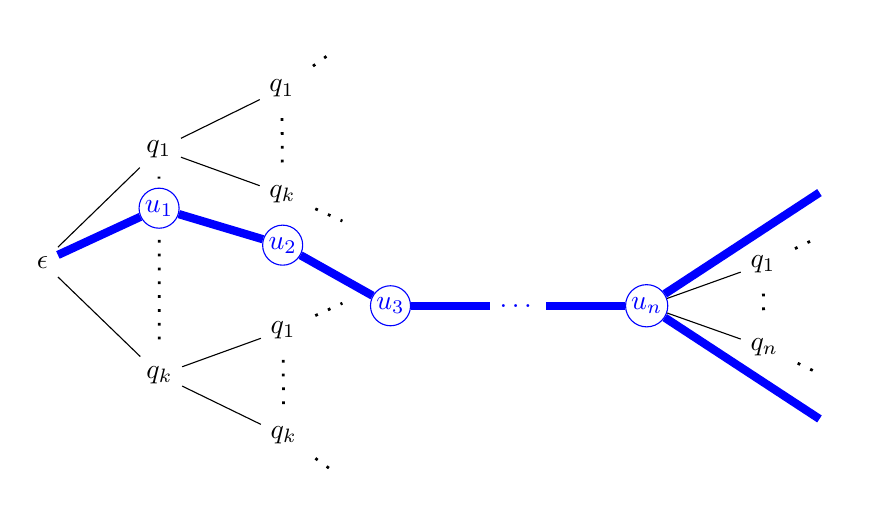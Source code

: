 \begin{tikzpicture}
  [
    pathnode/.style = {
      circle, 
      draw, 
      inner sep = 1pt,
      blue
    },
    pathedge/.style = {
      line width = 3pt,
      draw,
      blue
    },
    ellipsisline/.style = {
      loosely dotted,
      shorten <= 4pt,
      shorten >= 4pt,
      line width = 1pt
    }
  ]
  \node  (root) {$\epsilon$};

  \node [above right=1 and 1 of root] (t) {$q_{1}$};
  \node [below right=1 and 1 of root] (b) {$q_{k}$};

  \node [above right=0.3 and 1 of t] (tt) {$q_{1}$};
  \node [below right=0.1 and 1 of t] (tb) {$q_{k}$};
  \node [above right=0.3 and 0.5 of tt] (ttd) {};
  \node [below right=0.1 and 0.6 of tb] (tbd) {};

  \node [above right=0.1 and 1 of b] (bt) {$q_{1}$};
  \node [below right=0.3 and 1 of b] (bb) {$q_{k}$};
  \node [above right=0.1 and 0.6 of bt] (btd) {};
  \node [below right=0.3 and 0.5 of bb] (bbd) {};

  \node [above right=0.3 and 1.1 of root, pathnode] (u1) {$u_{1}$};
  \node [below right=0.1 and 1.2 of u1,   pathnode] (u2) {$u_{2}$};
  \node [below right=0.4 and 1 of u2,   pathnode] (u3) {$u_{3}$};
  \node [right=1 of u3] (u4) {\textcolor{blue}{\dots}};
  \node [right=1 of u4, pathnode] (u5) {$u_{n}$};

  \node [above right=1.2 and 2 of u5] (u5t) {};
  \node [above right=0.1 and 1 of u5] (u5qt) {$q_{1}$};
  
  \node [below right=0.1 and 1 of u5] (u5qb) {$q_{n}$};
  \node [below right=1.2 and 2 of u5] (u5b) {};

  \node [above right=0.08 and 0.5 of u5qt] (u5td) {};
  \node [below right=0.08 and 0.5 of u5qb] (u5bd) {};

  \draw (root) to (t);
  \draw (root) to (b);

  \draw (t) to (tt);
  \draw (t) to (tb);

  \draw (b) to (bt);
  \draw (b) to (bb);

  \draw (u5) to (u5qt);
  \draw (u5) to (u5qb);

  \draw[pathedge] (root) to (u1);
  \draw[pathedge] (u1) to (u2);
  \draw[pathedge] (u2) to (u3);
  \draw[pathedge] (u3) to (u4);
  \draw[pathedge] (u4) to (u5);

  \draw[pathedge] (u5) to (u5t);
  \draw[pathedge] (u5) to (u5b);


  \begin{scope}[on background layer]
    \draw [ellipsisline] (u5qt) to (u5td);
    \draw [ellipsisline] (u5qb) to (u5bd);

    \draw [ellipsisline] (t) to (u1);
    \draw [ellipsisline] (u1) to (b);

    \draw [ellipsisline] (u5qt) to (u5qb);

    \draw [ellipsisline] (tt) to (tb);

    \draw [ellipsisline] (bt) to (bb);

    \draw [ellipsisline] (tt) to (ttd);
    \draw [ellipsisline] (tb) to (tbd);

    \draw [ellipsisline] (bt) to (btd);
    \draw [ellipsisline] (bb) to (bbd);
  \end{scope}
\end{tikzpicture}
